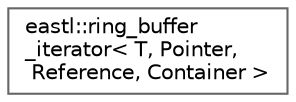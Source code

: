 digraph "类继承关系图"
{
 // LATEX_PDF_SIZE
  bgcolor="transparent";
  edge [fontname=Helvetica,fontsize=10,labelfontname=Helvetica,labelfontsize=10];
  node [fontname=Helvetica,fontsize=10,shape=box,height=0.2,width=0.4];
  rankdir="LR";
  Node0 [id="Node000000",label="eastl::ring_buffer\l_iterator\< T, Pointer,\l Reference, Container \>",height=0.2,width=0.4,color="grey40", fillcolor="white", style="filled",URL="$structeastl_1_1ring__buffer__iterator.html",tooltip=" "];
}
